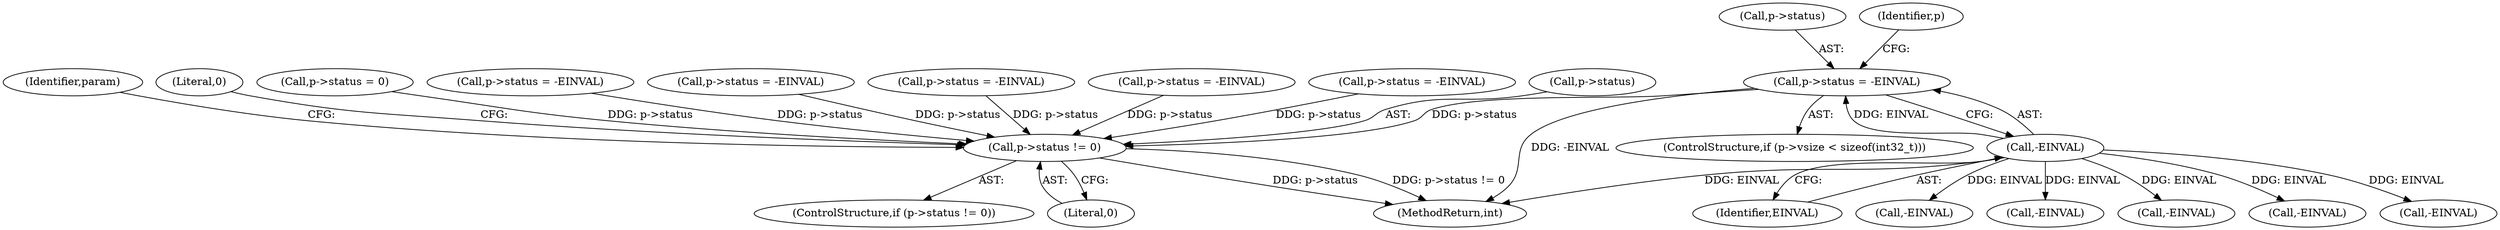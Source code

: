digraph "0_Android_d72ea85c78a1a68bf99fd5804ad9784b4102fe57@pointer" {
"1000246" [label="(Call,p->status = -EINVAL)"];
"1000250" [label="(Call,-EINVAL)"];
"1000309" [label="(Call,p->status != 0)"];
"1000309" [label="(Call,p->status != 0)"];
"1000317" [label="(Identifier,param)"];
"1000419" [label="(Call,-EINVAL)"];
"1000315" [label="(Literal,0)"];
"1000155" [label="(Call,p->status = 0)"];
"1000175" [label="(Call,p->status = -EINVAL)"];
"1000247" [label="(Call,p->status)"];
"1000250" [label="(Call,-EINVAL)"];
"1000646" [label="(Call,-EINVAL)"];
"1000273" [label="(Call,p->status = -EINVAL)"];
"1000198" [label="(Call,p->status = -EINVAL)"];
"1000557" [label="(Call,-EINVAL)"];
"1000373" [label="(Call,-EINVAL)"];
"1000223" [label="(Call,p->status = -EINVAL)"];
"1000308" [label="(ControlStructure,if (p->status != 0))"];
"1000463" [label="(Call,-EINVAL)"];
"1000254" [label="(Identifier,p)"];
"1000651" [label="(MethodReturn,int)"];
"1000291" [label="(Call,p->status = -EINVAL)"];
"1000246" [label="(Call,p->status = -EINVAL)"];
"1000251" [label="(Identifier,EINVAL)"];
"1000239" [label="(ControlStructure,if (p->vsize < sizeof(int32_t)))"];
"1000310" [label="(Call,p->status)"];
"1000313" [label="(Literal,0)"];
"1000246" -> "1000239"  [label="AST: "];
"1000246" -> "1000250"  [label="CFG: "];
"1000247" -> "1000246"  [label="AST: "];
"1000250" -> "1000246"  [label="AST: "];
"1000254" -> "1000246"  [label="CFG: "];
"1000246" -> "1000651"  [label="DDG: -EINVAL"];
"1000250" -> "1000246"  [label="DDG: EINVAL"];
"1000246" -> "1000309"  [label="DDG: p->status"];
"1000250" -> "1000251"  [label="CFG: "];
"1000251" -> "1000250"  [label="AST: "];
"1000250" -> "1000651"  [label="DDG: EINVAL"];
"1000250" -> "1000373"  [label="DDG: EINVAL"];
"1000250" -> "1000419"  [label="DDG: EINVAL"];
"1000250" -> "1000463"  [label="DDG: EINVAL"];
"1000250" -> "1000557"  [label="DDG: EINVAL"];
"1000250" -> "1000646"  [label="DDG: EINVAL"];
"1000309" -> "1000308"  [label="AST: "];
"1000309" -> "1000313"  [label="CFG: "];
"1000310" -> "1000309"  [label="AST: "];
"1000313" -> "1000309"  [label="AST: "];
"1000315" -> "1000309"  [label="CFG: "];
"1000317" -> "1000309"  [label="CFG: "];
"1000309" -> "1000651"  [label="DDG: p->status"];
"1000309" -> "1000651"  [label="DDG: p->status != 0"];
"1000291" -> "1000309"  [label="DDG: p->status"];
"1000273" -> "1000309"  [label="DDG: p->status"];
"1000175" -> "1000309"  [label="DDG: p->status"];
"1000198" -> "1000309"  [label="DDG: p->status"];
"1000155" -> "1000309"  [label="DDG: p->status"];
"1000223" -> "1000309"  [label="DDG: p->status"];
}
